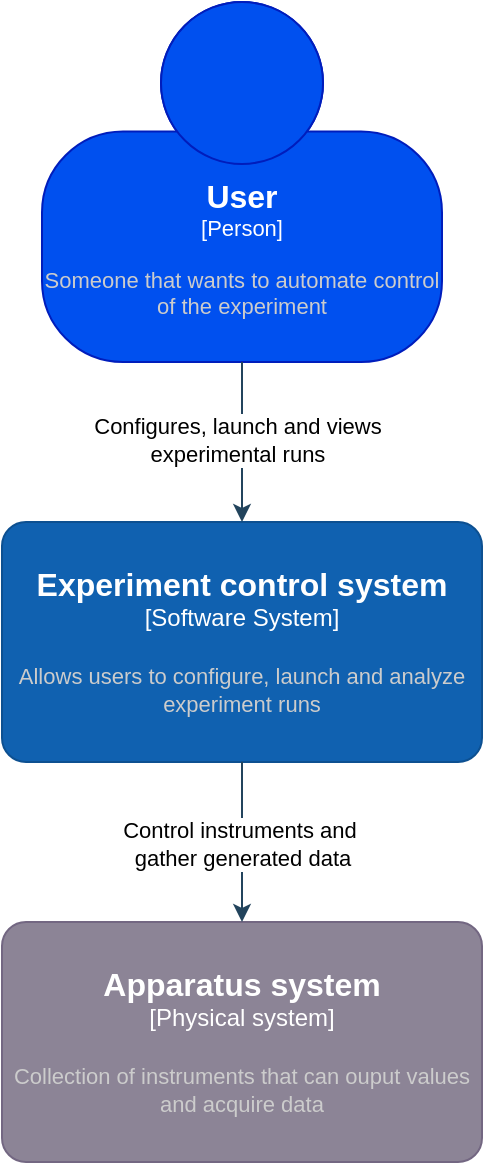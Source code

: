 <mxfile version="24.2.5" type="device">
  <diagram name="Page-1" id="CYrFVYkFDckFPo-PPNGg">
    <mxGraphModel dx="1195" dy="697" grid="1" gridSize="10" guides="1" tooltips="1" connect="1" arrows="1" fold="1" page="1" pageScale="1" pageWidth="827" pageHeight="1169" background="#ffffff" math="0" shadow="0">
      <root>
        <mxCell id="0" />
        <mxCell id="1" parent="0" />
        <object placeholders="1" c4Name="User" c4Type="Person" c4Description="Someone that wants to automate control of the experiment" label="&lt;font style=&quot;font-size: 16px&quot;&gt;&lt;b&gt;%c4Name%&lt;/b&gt;&lt;/font&gt;&lt;div&gt;[%c4Type%]&lt;/div&gt;&lt;br&gt;&lt;div&gt;&lt;font style=&quot;font-size: 11px&quot;&gt;&lt;font color=&quot;#cccccc&quot;&gt;%c4Description%&lt;/font&gt;&lt;/div&gt;" id="DxPPNB4-H2R7L8Yv0gSn-2">
          <mxCell style="html=1;fontSize=11;dashed=0;whiteSpace=wrap;fillColor=#0050ef;strokeColor=#001DBC;fontColor=#ffffff;shape=mxgraph.c4.person2;align=center;metaEdit=1;points=[[0.5,0,0],[1,0.5,0],[1,0.75,0],[0.75,1,0],[0.5,1,0],[0.25,1,0],[0,0.75,0],[0,0.5,0]];resizable=0;" parent="1" vertex="1">
            <mxGeometry x="300" y="20" width="200" height="180" as="geometry" />
          </mxCell>
        </object>
        <object placeholders="1" c4Name="Experiment control system" c4Type="Software System" c4Description="Allows users to configure, launch and analyze experiment runs" label="&lt;font style=&quot;font-size: 16px&quot;&gt;&lt;b&gt;%c4Name%&lt;/b&gt;&lt;/font&gt;&lt;div&gt;[%c4Type%]&lt;/div&gt;&lt;br&gt;&lt;div&gt;&lt;font style=&quot;font-size: 11px&quot;&gt;&lt;font color=&quot;#cccccc&quot;&gt;%c4Description%&lt;/font&gt;&lt;/div&gt;" id="DxPPNB4-H2R7L8Yv0gSn-3">
          <mxCell style="rounded=1;whiteSpace=wrap;html=1;labelBackgroundColor=none;fillColor=#1061B0;fontColor=#ffffff;align=center;arcSize=10;strokeColor=#0D5091;metaEdit=1;resizable=0;points=[[0.25,0,0],[0.5,0,0],[0.75,0,0],[1,0.25,0],[1,0.5,0],[1,0.75,0],[0.75,1,0],[0.5,1,0],[0.25,1,0],[0,0.75,0],[0,0.5,0],[0,0.25,0]];" parent="1" vertex="1">
            <mxGeometry x="280" y="280" width="240" height="120" as="geometry" />
          </mxCell>
        </object>
        <mxCell id="DxPPNB4-H2R7L8Yv0gSn-4" style="edgeStyle=orthogonalEdgeStyle;rounded=0;orthogonalLoop=1;jettySize=auto;html=1;entryX=0.5;entryY=0;entryDx=0;entryDy=0;entryPerimeter=0;strokeColor=#23445D;" parent="1" source="DxPPNB4-H2R7L8Yv0gSn-2" target="DxPPNB4-H2R7L8Yv0gSn-3" edge="1">
          <mxGeometry relative="1" as="geometry" />
        </mxCell>
        <mxCell id="DxPPNB4-H2R7L8Yv0gSn-5" value="Configures, launch and views&amp;nbsp;&lt;div&gt;experimental runs&amp;nbsp;&lt;/div&gt;" style="edgeLabel;html=1;align=center;verticalAlign=middle;resizable=0;points=[];strokeColor=#FFFFFF;fontColor=#000000;fillColor=#182E3E;labelBackgroundColor=#ffffff;" parent="DxPPNB4-H2R7L8Yv0gSn-4" vertex="1" connectable="0">
          <mxGeometry x="-0.02" y="-1" relative="1" as="geometry">
            <mxPoint as="offset" />
          </mxGeometry>
        </mxCell>
        <object placeholders="1" c4Name="Apparatus system" c4Type="Physical system" c4Description="Collection of instruments that can ouput values and acquire data" label="&lt;font style=&quot;font-size: 16px&quot;&gt;&lt;b&gt;%c4Name%&lt;/b&gt;&lt;/font&gt;&lt;div&gt;[%c4Type%]&lt;/div&gt;&lt;br&gt;&lt;div&gt;&lt;font style=&quot;font-size: 11px&quot;&gt;&lt;font color=&quot;#cccccc&quot;&gt;%c4Description%&lt;/font&gt;&lt;/div&gt;" id="DxPPNB4-H2R7L8Yv0gSn-6">
          <mxCell style="rounded=1;whiteSpace=wrap;html=1;labelBackgroundColor=none;fillColor=#8C8496;fontColor=#ffffff;align=center;arcSize=10;strokeColor=#736782;metaEdit=1;resizable=0;points=[[0.25,0,0],[0.5,0,0],[0.75,0,0],[1,0.25,0],[1,0.5,0],[1,0.75,0],[0.75,1,0],[0.5,1,0],[0.25,1,0],[0,0.75,0],[0,0.5,0],[0,0.25,0]];" parent="1" vertex="1">
            <mxGeometry x="280" y="480" width="240" height="120" as="geometry" />
          </mxCell>
        </object>
        <mxCell id="DxPPNB4-H2R7L8Yv0gSn-8" style="edgeStyle=orthogonalEdgeStyle;rounded=0;orthogonalLoop=1;jettySize=auto;html=1;entryX=0.5;entryY=0;entryDx=0;entryDy=0;entryPerimeter=0;strokeColor=#23445D;exitX=0.5;exitY=1;exitDx=0;exitDy=0;exitPerimeter=0;" parent="1" source="DxPPNB4-H2R7L8Yv0gSn-3" target="DxPPNB4-H2R7L8Yv0gSn-6" edge="1">
          <mxGeometry relative="1" as="geometry" />
        </mxCell>
        <mxCell id="DxPPNB4-H2R7L8Yv0gSn-9" value="Control instruments and&amp;nbsp;&lt;div&gt;gather generated data&lt;/div&gt;" style="edgeLabel;html=1;align=center;verticalAlign=middle;resizable=0;points=[];strokeColor=#FFFFFF;fontColor=#000000;fillColor=#182E3E;labelBackgroundColor=#ffffff;" parent="DxPPNB4-H2R7L8Yv0gSn-8" vertex="1" connectable="0">
          <mxGeometry x="0.068" y="-2" relative="1" as="geometry">
            <mxPoint x="2" y="-2" as="offset" />
          </mxGeometry>
        </mxCell>
      </root>
    </mxGraphModel>
  </diagram>
</mxfile>
